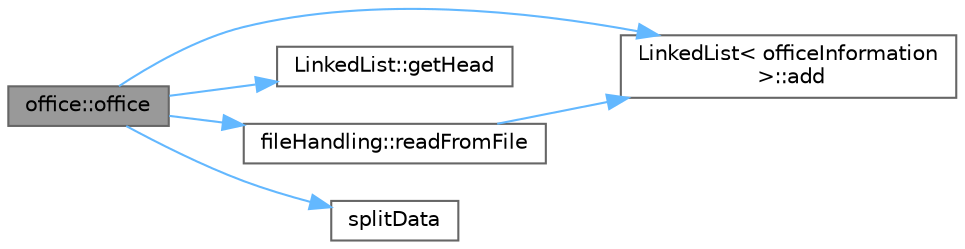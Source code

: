 digraph "office::office"
{
 // LATEX_PDF_SIZE
  bgcolor="transparent";
  edge [fontname=Helvetica,fontsize=10,labelfontname=Helvetica,labelfontsize=10];
  node [fontname=Helvetica,fontsize=10,shape=box,height=0.2,width=0.4];
  rankdir="LR";
  Node1 [id="Node000001",label="office::office",height=0.2,width=0.4,color="gray40", fillcolor="grey60", style="filled", fontcolor="black",tooltip="Constructor for the office class."];
  Node1 -> Node2 [id="edge1_Node000001_Node000002",color="steelblue1",style="solid",tooltip=" "];
  Node2 [id="Node000002",label="LinkedList\< officeInformation\l \>::add",height=0.2,width=0.4,color="grey40", fillcolor="white", style="filled",URL="$class_linked_list.html#a0dac190d0708d024d60dbd8131adcde3",tooltip=" "];
  Node1 -> Node3 [id="edge2_Node000001_Node000003",color="steelblue1",style="solid",tooltip=" "];
  Node3 [id="Node000003",label="LinkedList::getHead",height=0.2,width=0.4,color="grey40", fillcolor="white", style="filled",URL="$class_linked_list.html#a377652e6c6b03abd7af62d3a22a7078f",tooltip=" "];
  Node1 -> Node4 [id="edge3_Node000001_Node000004",color="steelblue1",style="solid",tooltip=" "];
  Node4 [id="Node000004",label="fileHandling::readFromFile",height=0.2,width=0.4,color="grey40", fillcolor="white", style="filled",URL="$classfile_handling.html#a66adba6f54765d5cce9350306cb6d11f",tooltip="Reads data from the file into a linked list."];
  Node4 -> Node2 [id="edge4_Node000004_Node000002",color="steelblue1",style="solid",tooltip=" "];
  Node1 -> Node5 [id="edge5_Node000001_Node000005",color="steelblue1",style="solid",tooltip=" "];
  Node5 [id="Node000005",label="splitData",height=0.2,width=0.4,color="grey40", fillcolor="white", style="filled",URL="$utils_8h.html#a0bbdc0fddc1e9cafefc319fbf2a7fe6f",tooltip="Splits a string into parts based on a delimiter."];
}
